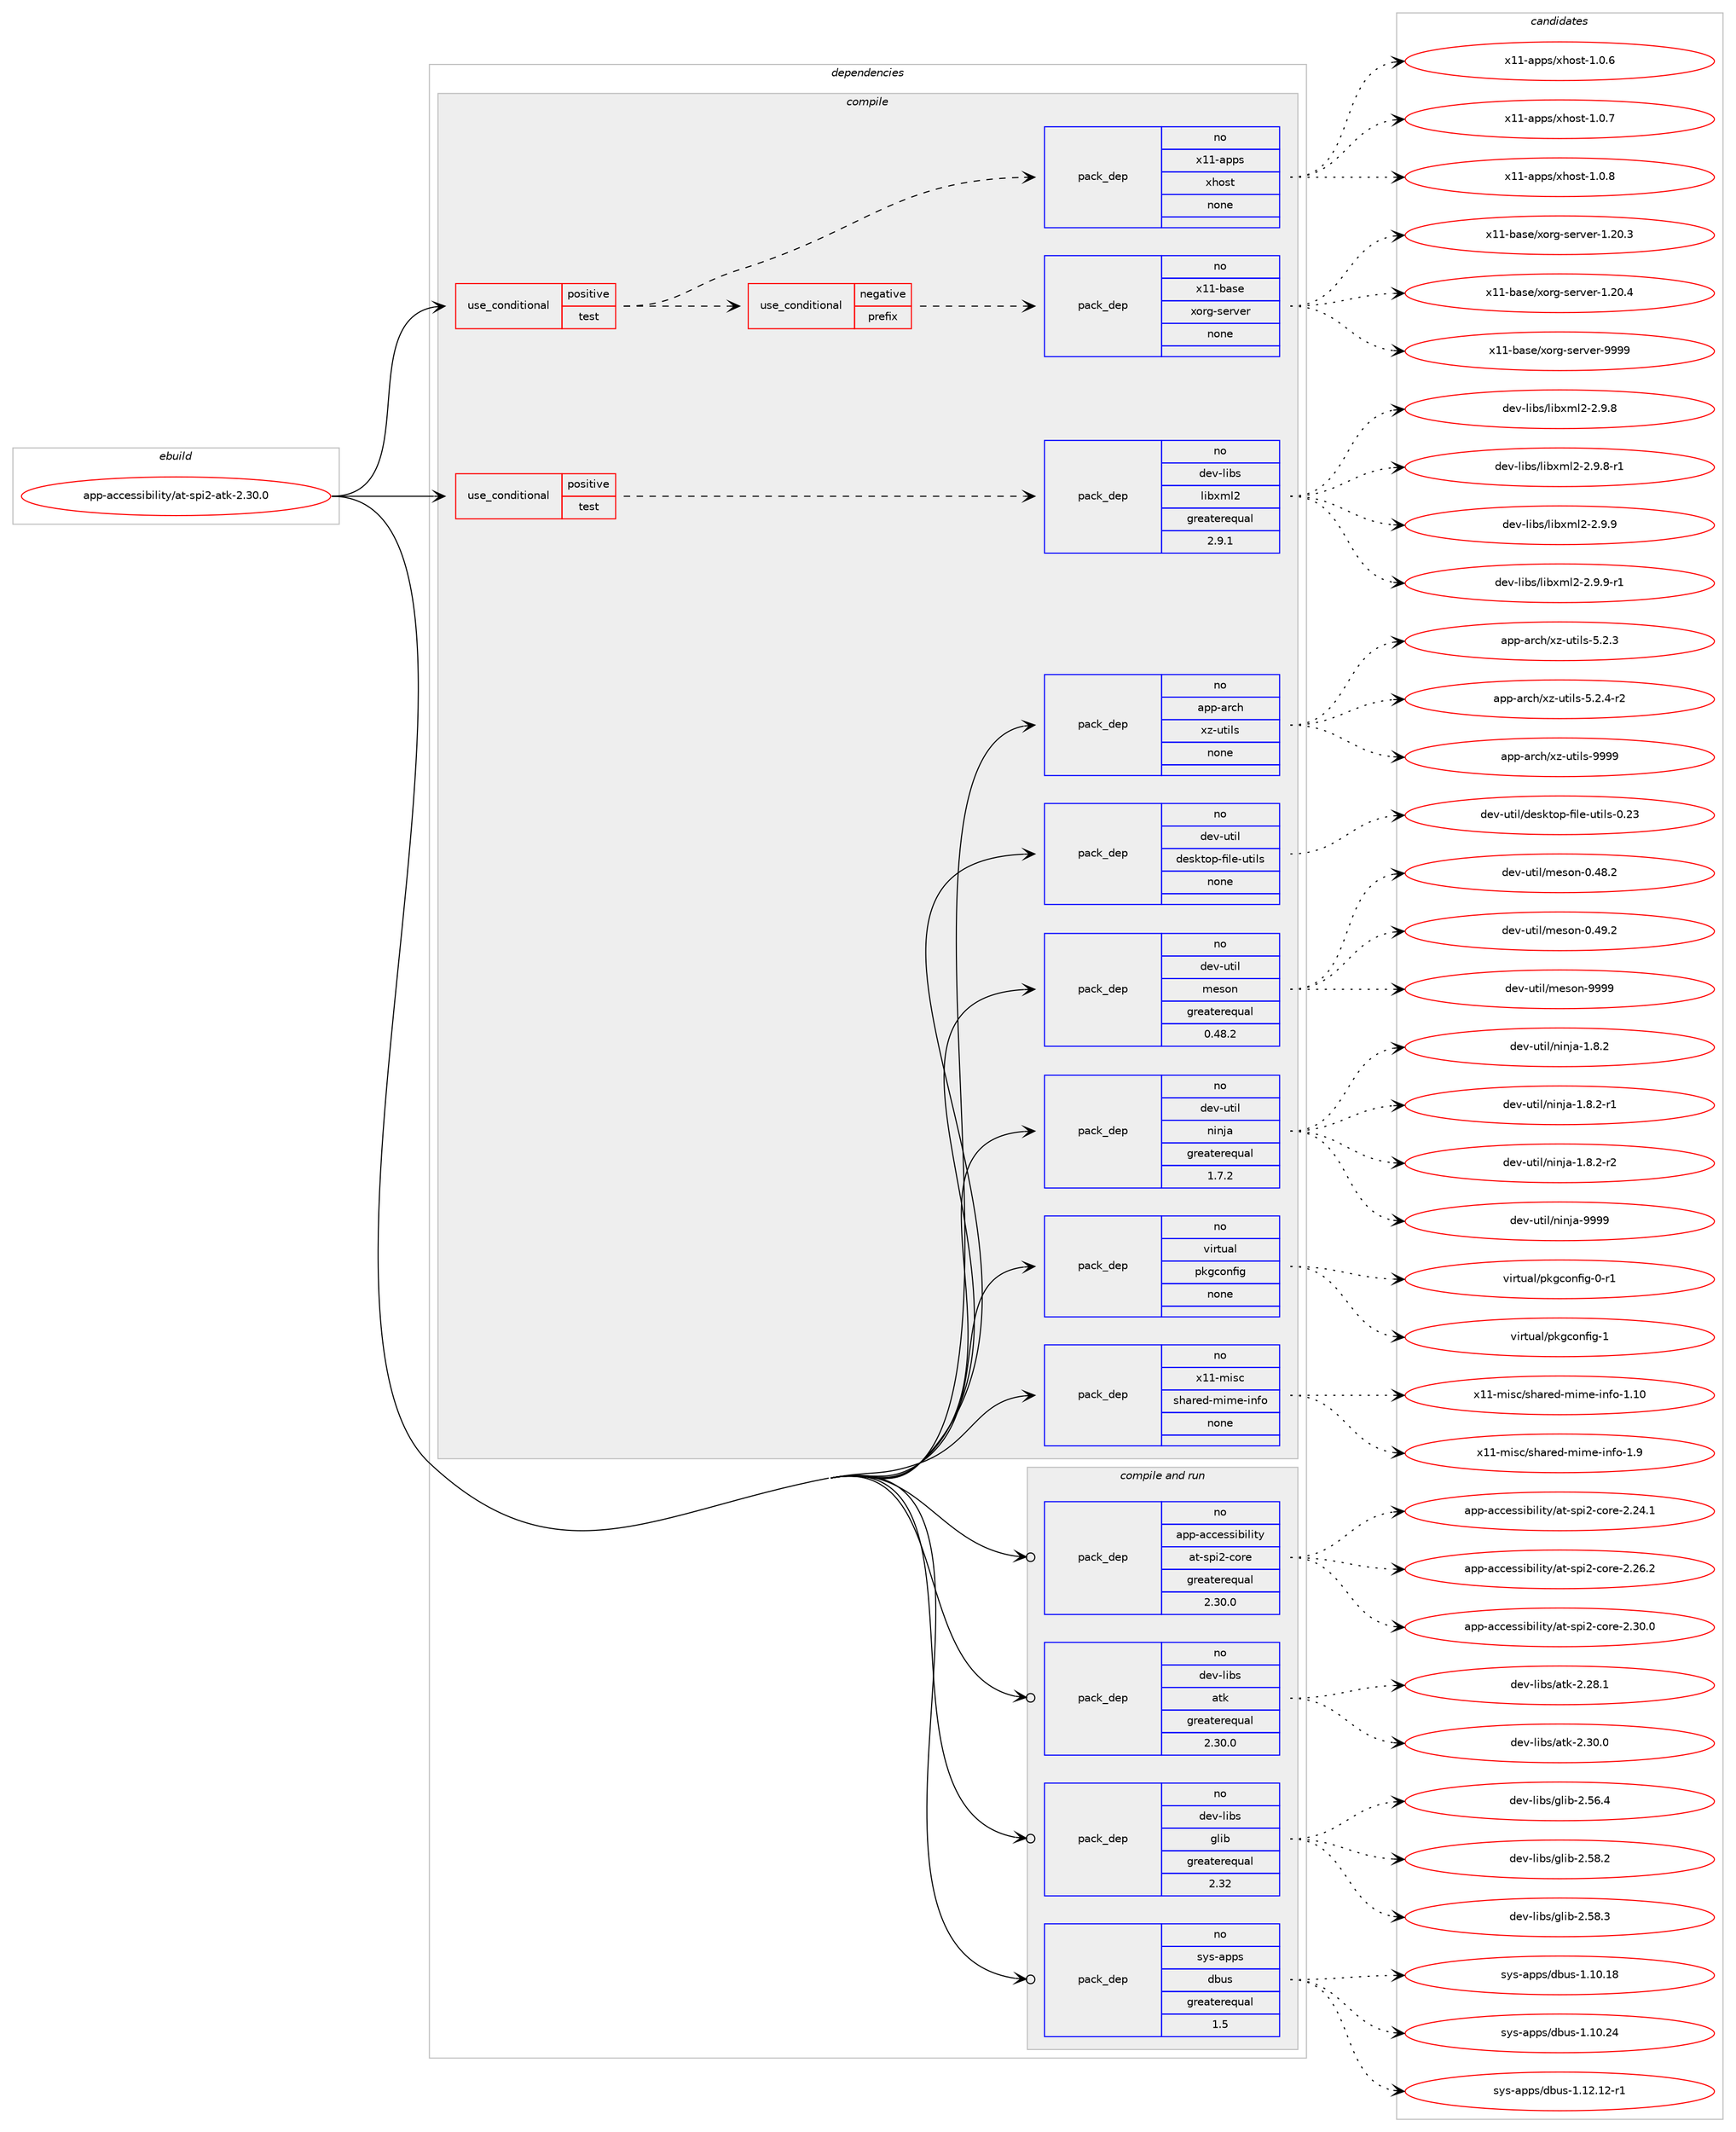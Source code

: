 digraph prolog {

# *************
# Graph options
# *************

newrank=true;
concentrate=true;
compound=true;
graph [rankdir=LR,fontname=Helvetica,fontsize=10,ranksep=1.5];#, ranksep=2.5, nodesep=0.2];
edge  [arrowhead=vee];
node  [fontname=Helvetica,fontsize=10];

# **********
# The ebuild
# **********

subgraph cluster_leftcol {
color=gray;
rank=same;
label=<<i>ebuild</i>>;
id [label="app-accessibility/at-spi2-atk-2.30.0", color=red, width=4, href="../app-accessibility/at-spi2-atk-2.30.0.svg"];
}

# ****************
# The dependencies
# ****************

subgraph cluster_midcol {
color=gray;
label=<<i>dependencies</i>>;
subgraph cluster_compile {
fillcolor="#eeeeee";
style=filled;
label=<<i>compile</i>>;
subgraph cond344448 {
dependency1262954 [label=<<TABLE BORDER="0" CELLBORDER="1" CELLSPACING="0" CELLPADDING="4"><TR><TD ROWSPAN="3" CELLPADDING="10">use_conditional</TD></TR><TR><TD>positive</TD></TR><TR><TD>test</TD></TR></TABLE>>, shape=none, color=red];
subgraph cond344449 {
dependency1262955 [label=<<TABLE BORDER="0" CELLBORDER="1" CELLSPACING="0" CELLPADDING="4"><TR><TD ROWSPAN="3" CELLPADDING="10">use_conditional</TD></TR><TR><TD>negative</TD></TR><TR><TD>prefix</TD></TR></TABLE>>, shape=none, color=red];
subgraph pack898950 {
dependency1262956 [label=<<TABLE BORDER="0" CELLBORDER="1" CELLSPACING="0" CELLPADDING="4" WIDTH="220"><TR><TD ROWSPAN="6" CELLPADDING="30">pack_dep</TD></TR><TR><TD WIDTH="110">no</TD></TR><TR><TD>x11-base</TD></TR><TR><TD>xorg-server</TD></TR><TR><TD>none</TD></TR><TR><TD></TD></TR></TABLE>>, shape=none, color=blue];
}
dependency1262955:e -> dependency1262956:w [weight=20,style="dashed",arrowhead="vee"];
}
dependency1262954:e -> dependency1262955:w [weight=20,style="dashed",arrowhead="vee"];
subgraph pack898951 {
dependency1262957 [label=<<TABLE BORDER="0" CELLBORDER="1" CELLSPACING="0" CELLPADDING="4" WIDTH="220"><TR><TD ROWSPAN="6" CELLPADDING="30">pack_dep</TD></TR><TR><TD WIDTH="110">no</TD></TR><TR><TD>x11-apps</TD></TR><TR><TD>xhost</TD></TR><TR><TD>none</TD></TR><TR><TD></TD></TR></TABLE>>, shape=none, color=blue];
}
dependency1262954:e -> dependency1262957:w [weight=20,style="dashed",arrowhead="vee"];
}
id:e -> dependency1262954:w [weight=20,style="solid",arrowhead="vee"];
subgraph cond344450 {
dependency1262958 [label=<<TABLE BORDER="0" CELLBORDER="1" CELLSPACING="0" CELLPADDING="4"><TR><TD ROWSPAN="3" CELLPADDING="10">use_conditional</TD></TR><TR><TD>positive</TD></TR><TR><TD>test</TD></TR></TABLE>>, shape=none, color=red];
subgraph pack898952 {
dependency1262959 [label=<<TABLE BORDER="0" CELLBORDER="1" CELLSPACING="0" CELLPADDING="4" WIDTH="220"><TR><TD ROWSPAN="6" CELLPADDING="30">pack_dep</TD></TR><TR><TD WIDTH="110">no</TD></TR><TR><TD>dev-libs</TD></TR><TR><TD>libxml2</TD></TR><TR><TD>greaterequal</TD></TR><TR><TD>2.9.1</TD></TR></TABLE>>, shape=none, color=blue];
}
dependency1262958:e -> dependency1262959:w [weight=20,style="dashed",arrowhead="vee"];
}
id:e -> dependency1262958:w [weight=20,style="solid",arrowhead="vee"];
subgraph pack898953 {
dependency1262960 [label=<<TABLE BORDER="0" CELLBORDER="1" CELLSPACING="0" CELLPADDING="4" WIDTH="220"><TR><TD ROWSPAN="6" CELLPADDING="30">pack_dep</TD></TR><TR><TD WIDTH="110">no</TD></TR><TR><TD>app-arch</TD></TR><TR><TD>xz-utils</TD></TR><TR><TD>none</TD></TR><TR><TD></TD></TR></TABLE>>, shape=none, color=blue];
}
id:e -> dependency1262960:w [weight=20,style="solid",arrowhead="vee"];
subgraph pack898954 {
dependency1262961 [label=<<TABLE BORDER="0" CELLBORDER="1" CELLSPACING="0" CELLPADDING="4" WIDTH="220"><TR><TD ROWSPAN="6" CELLPADDING="30">pack_dep</TD></TR><TR><TD WIDTH="110">no</TD></TR><TR><TD>dev-util</TD></TR><TR><TD>desktop-file-utils</TD></TR><TR><TD>none</TD></TR><TR><TD></TD></TR></TABLE>>, shape=none, color=blue];
}
id:e -> dependency1262961:w [weight=20,style="solid",arrowhead="vee"];
subgraph pack898955 {
dependency1262962 [label=<<TABLE BORDER="0" CELLBORDER="1" CELLSPACING="0" CELLPADDING="4" WIDTH="220"><TR><TD ROWSPAN="6" CELLPADDING="30">pack_dep</TD></TR><TR><TD WIDTH="110">no</TD></TR><TR><TD>dev-util</TD></TR><TR><TD>meson</TD></TR><TR><TD>greaterequal</TD></TR><TR><TD>0.48.2</TD></TR></TABLE>>, shape=none, color=blue];
}
id:e -> dependency1262962:w [weight=20,style="solid",arrowhead="vee"];
subgraph pack898956 {
dependency1262963 [label=<<TABLE BORDER="0" CELLBORDER="1" CELLSPACING="0" CELLPADDING="4" WIDTH="220"><TR><TD ROWSPAN="6" CELLPADDING="30">pack_dep</TD></TR><TR><TD WIDTH="110">no</TD></TR><TR><TD>dev-util</TD></TR><TR><TD>ninja</TD></TR><TR><TD>greaterequal</TD></TR><TR><TD>1.7.2</TD></TR></TABLE>>, shape=none, color=blue];
}
id:e -> dependency1262963:w [weight=20,style="solid",arrowhead="vee"];
subgraph pack898957 {
dependency1262964 [label=<<TABLE BORDER="0" CELLBORDER="1" CELLSPACING="0" CELLPADDING="4" WIDTH="220"><TR><TD ROWSPAN="6" CELLPADDING="30">pack_dep</TD></TR><TR><TD WIDTH="110">no</TD></TR><TR><TD>virtual</TD></TR><TR><TD>pkgconfig</TD></TR><TR><TD>none</TD></TR><TR><TD></TD></TR></TABLE>>, shape=none, color=blue];
}
id:e -> dependency1262964:w [weight=20,style="solid",arrowhead="vee"];
subgraph pack898958 {
dependency1262965 [label=<<TABLE BORDER="0" CELLBORDER="1" CELLSPACING="0" CELLPADDING="4" WIDTH="220"><TR><TD ROWSPAN="6" CELLPADDING="30">pack_dep</TD></TR><TR><TD WIDTH="110">no</TD></TR><TR><TD>x11-misc</TD></TR><TR><TD>shared-mime-info</TD></TR><TR><TD>none</TD></TR><TR><TD></TD></TR></TABLE>>, shape=none, color=blue];
}
id:e -> dependency1262965:w [weight=20,style="solid",arrowhead="vee"];
}
subgraph cluster_compileandrun {
fillcolor="#eeeeee";
style=filled;
label=<<i>compile and run</i>>;
subgraph pack898959 {
dependency1262966 [label=<<TABLE BORDER="0" CELLBORDER="1" CELLSPACING="0" CELLPADDING="4" WIDTH="220"><TR><TD ROWSPAN="6" CELLPADDING="30">pack_dep</TD></TR><TR><TD WIDTH="110">no</TD></TR><TR><TD>app-accessibility</TD></TR><TR><TD>at-spi2-core</TD></TR><TR><TD>greaterequal</TD></TR><TR><TD>2.30.0</TD></TR></TABLE>>, shape=none, color=blue];
}
id:e -> dependency1262966:w [weight=20,style="solid",arrowhead="odotvee"];
subgraph pack898960 {
dependency1262967 [label=<<TABLE BORDER="0" CELLBORDER="1" CELLSPACING="0" CELLPADDING="4" WIDTH="220"><TR><TD ROWSPAN="6" CELLPADDING="30">pack_dep</TD></TR><TR><TD WIDTH="110">no</TD></TR><TR><TD>dev-libs</TD></TR><TR><TD>atk</TD></TR><TR><TD>greaterequal</TD></TR><TR><TD>2.30.0</TD></TR></TABLE>>, shape=none, color=blue];
}
id:e -> dependency1262967:w [weight=20,style="solid",arrowhead="odotvee"];
subgraph pack898961 {
dependency1262968 [label=<<TABLE BORDER="0" CELLBORDER="1" CELLSPACING="0" CELLPADDING="4" WIDTH="220"><TR><TD ROWSPAN="6" CELLPADDING="30">pack_dep</TD></TR><TR><TD WIDTH="110">no</TD></TR><TR><TD>dev-libs</TD></TR><TR><TD>glib</TD></TR><TR><TD>greaterequal</TD></TR><TR><TD>2.32</TD></TR></TABLE>>, shape=none, color=blue];
}
id:e -> dependency1262968:w [weight=20,style="solid",arrowhead="odotvee"];
subgraph pack898962 {
dependency1262969 [label=<<TABLE BORDER="0" CELLBORDER="1" CELLSPACING="0" CELLPADDING="4" WIDTH="220"><TR><TD ROWSPAN="6" CELLPADDING="30">pack_dep</TD></TR><TR><TD WIDTH="110">no</TD></TR><TR><TD>sys-apps</TD></TR><TR><TD>dbus</TD></TR><TR><TD>greaterequal</TD></TR><TR><TD>1.5</TD></TR></TABLE>>, shape=none, color=blue];
}
id:e -> dependency1262969:w [weight=20,style="solid",arrowhead="odotvee"];
}
subgraph cluster_run {
fillcolor="#eeeeee";
style=filled;
label=<<i>run</i>>;
}
}

# **************
# The candidates
# **************

subgraph cluster_choices {
rank=same;
color=gray;
label=<<i>candidates</i>>;

subgraph choice898950 {
color=black;
nodesep=1;
choice1204949459897115101471201111141034511510111411810111445494650484651 [label="x11-base/xorg-server-1.20.3", color=red, width=4,href="../x11-base/xorg-server-1.20.3.svg"];
choice1204949459897115101471201111141034511510111411810111445494650484652 [label="x11-base/xorg-server-1.20.4", color=red, width=4,href="../x11-base/xorg-server-1.20.4.svg"];
choice120494945989711510147120111114103451151011141181011144557575757 [label="x11-base/xorg-server-9999", color=red, width=4,href="../x11-base/xorg-server-9999.svg"];
dependency1262956:e -> choice1204949459897115101471201111141034511510111411810111445494650484651:w [style=dotted,weight="100"];
dependency1262956:e -> choice1204949459897115101471201111141034511510111411810111445494650484652:w [style=dotted,weight="100"];
dependency1262956:e -> choice120494945989711510147120111114103451151011141181011144557575757:w [style=dotted,weight="100"];
}
subgraph choice898951 {
color=black;
nodesep=1;
choice1204949459711211211547120104111115116454946484654 [label="x11-apps/xhost-1.0.6", color=red, width=4,href="../x11-apps/xhost-1.0.6.svg"];
choice1204949459711211211547120104111115116454946484655 [label="x11-apps/xhost-1.0.7", color=red, width=4,href="../x11-apps/xhost-1.0.7.svg"];
choice1204949459711211211547120104111115116454946484656 [label="x11-apps/xhost-1.0.8", color=red, width=4,href="../x11-apps/xhost-1.0.8.svg"];
dependency1262957:e -> choice1204949459711211211547120104111115116454946484654:w [style=dotted,weight="100"];
dependency1262957:e -> choice1204949459711211211547120104111115116454946484655:w [style=dotted,weight="100"];
dependency1262957:e -> choice1204949459711211211547120104111115116454946484656:w [style=dotted,weight="100"];
}
subgraph choice898952 {
color=black;
nodesep=1;
choice1001011184510810598115471081059812010910850455046574656 [label="dev-libs/libxml2-2.9.8", color=red, width=4,href="../dev-libs/libxml2-2.9.8.svg"];
choice10010111845108105981154710810598120109108504550465746564511449 [label="dev-libs/libxml2-2.9.8-r1", color=red, width=4,href="../dev-libs/libxml2-2.9.8-r1.svg"];
choice1001011184510810598115471081059812010910850455046574657 [label="dev-libs/libxml2-2.9.9", color=red, width=4,href="../dev-libs/libxml2-2.9.9.svg"];
choice10010111845108105981154710810598120109108504550465746574511449 [label="dev-libs/libxml2-2.9.9-r1", color=red, width=4,href="../dev-libs/libxml2-2.9.9-r1.svg"];
dependency1262959:e -> choice1001011184510810598115471081059812010910850455046574656:w [style=dotted,weight="100"];
dependency1262959:e -> choice10010111845108105981154710810598120109108504550465746564511449:w [style=dotted,weight="100"];
dependency1262959:e -> choice1001011184510810598115471081059812010910850455046574657:w [style=dotted,weight="100"];
dependency1262959:e -> choice10010111845108105981154710810598120109108504550465746574511449:w [style=dotted,weight="100"];
}
subgraph choice898953 {
color=black;
nodesep=1;
choice971121124597114991044712012245117116105108115455346504651 [label="app-arch/xz-utils-5.2.3", color=red, width=4,href="../app-arch/xz-utils-5.2.3.svg"];
choice9711211245971149910447120122451171161051081154553465046524511450 [label="app-arch/xz-utils-5.2.4-r2", color=red, width=4,href="../app-arch/xz-utils-5.2.4-r2.svg"];
choice9711211245971149910447120122451171161051081154557575757 [label="app-arch/xz-utils-9999", color=red, width=4,href="../app-arch/xz-utils-9999.svg"];
dependency1262960:e -> choice971121124597114991044712012245117116105108115455346504651:w [style=dotted,weight="100"];
dependency1262960:e -> choice9711211245971149910447120122451171161051081154553465046524511450:w [style=dotted,weight="100"];
dependency1262960:e -> choice9711211245971149910447120122451171161051081154557575757:w [style=dotted,weight="100"];
}
subgraph choice898954 {
color=black;
nodesep=1;
choice100101118451171161051084710010111510711611111245102105108101451171161051081154548465051 [label="dev-util/desktop-file-utils-0.23", color=red, width=4,href="../dev-util/desktop-file-utils-0.23.svg"];
dependency1262961:e -> choice100101118451171161051084710010111510711611111245102105108101451171161051081154548465051:w [style=dotted,weight="100"];
}
subgraph choice898955 {
color=black;
nodesep=1;
choice100101118451171161051084710910111511111045484652564650 [label="dev-util/meson-0.48.2", color=red, width=4,href="../dev-util/meson-0.48.2.svg"];
choice100101118451171161051084710910111511111045484652574650 [label="dev-util/meson-0.49.2", color=red, width=4,href="../dev-util/meson-0.49.2.svg"];
choice10010111845117116105108471091011151111104557575757 [label="dev-util/meson-9999", color=red, width=4,href="../dev-util/meson-9999.svg"];
dependency1262962:e -> choice100101118451171161051084710910111511111045484652564650:w [style=dotted,weight="100"];
dependency1262962:e -> choice100101118451171161051084710910111511111045484652574650:w [style=dotted,weight="100"];
dependency1262962:e -> choice10010111845117116105108471091011151111104557575757:w [style=dotted,weight="100"];
}
subgraph choice898956 {
color=black;
nodesep=1;
choice100101118451171161051084711010511010697454946564650 [label="dev-util/ninja-1.8.2", color=red, width=4,href="../dev-util/ninja-1.8.2.svg"];
choice1001011184511711610510847110105110106974549465646504511449 [label="dev-util/ninja-1.8.2-r1", color=red, width=4,href="../dev-util/ninja-1.8.2-r1.svg"];
choice1001011184511711610510847110105110106974549465646504511450 [label="dev-util/ninja-1.8.2-r2", color=red, width=4,href="../dev-util/ninja-1.8.2-r2.svg"];
choice1001011184511711610510847110105110106974557575757 [label="dev-util/ninja-9999", color=red, width=4,href="../dev-util/ninja-9999.svg"];
dependency1262963:e -> choice100101118451171161051084711010511010697454946564650:w [style=dotted,weight="100"];
dependency1262963:e -> choice1001011184511711610510847110105110106974549465646504511449:w [style=dotted,weight="100"];
dependency1262963:e -> choice1001011184511711610510847110105110106974549465646504511450:w [style=dotted,weight="100"];
dependency1262963:e -> choice1001011184511711610510847110105110106974557575757:w [style=dotted,weight="100"];
}
subgraph choice898957 {
color=black;
nodesep=1;
choice11810511411611797108471121071039911111010210510345484511449 [label="virtual/pkgconfig-0-r1", color=red, width=4,href="../virtual/pkgconfig-0-r1.svg"];
choice1181051141161179710847112107103991111101021051034549 [label="virtual/pkgconfig-1", color=red, width=4,href="../virtual/pkgconfig-1.svg"];
dependency1262964:e -> choice11810511411611797108471121071039911111010210510345484511449:w [style=dotted,weight="100"];
dependency1262964:e -> choice1181051141161179710847112107103991111101021051034549:w [style=dotted,weight="100"];
}
subgraph choice898958 {
color=black;
nodesep=1;
choice12049494510910511599471151049711410110045109105109101451051101021114549464948 [label="x11-misc/shared-mime-info-1.10", color=red, width=4,href="../x11-misc/shared-mime-info-1.10.svg"];
choice120494945109105115994711510497114101100451091051091014510511010211145494657 [label="x11-misc/shared-mime-info-1.9", color=red, width=4,href="../x11-misc/shared-mime-info-1.9.svg"];
dependency1262965:e -> choice12049494510910511599471151049711410110045109105109101451051101021114549464948:w [style=dotted,weight="100"];
dependency1262965:e -> choice120494945109105115994711510497114101100451091051091014510511010211145494657:w [style=dotted,weight="100"];
}
subgraph choice898959 {
color=black;
nodesep=1;
choice97112112459799991011151151059810510810511612147971164511511210550459911111410145504650524649 [label="app-accessibility/at-spi2-core-2.24.1", color=red, width=4,href="../app-accessibility/at-spi2-core-2.24.1.svg"];
choice97112112459799991011151151059810510810511612147971164511511210550459911111410145504650544650 [label="app-accessibility/at-spi2-core-2.26.2", color=red, width=4,href="../app-accessibility/at-spi2-core-2.26.2.svg"];
choice97112112459799991011151151059810510810511612147971164511511210550459911111410145504651484648 [label="app-accessibility/at-spi2-core-2.30.0", color=red, width=4,href="../app-accessibility/at-spi2-core-2.30.0.svg"];
dependency1262966:e -> choice97112112459799991011151151059810510810511612147971164511511210550459911111410145504650524649:w [style=dotted,weight="100"];
dependency1262966:e -> choice97112112459799991011151151059810510810511612147971164511511210550459911111410145504650544650:w [style=dotted,weight="100"];
dependency1262966:e -> choice97112112459799991011151151059810510810511612147971164511511210550459911111410145504651484648:w [style=dotted,weight="100"];
}
subgraph choice898960 {
color=black;
nodesep=1;
choice1001011184510810598115479711610745504650564649 [label="dev-libs/atk-2.28.1", color=red, width=4,href="../dev-libs/atk-2.28.1.svg"];
choice1001011184510810598115479711610745504651484648 [label="dev-libs/atk-2.30.0", color=red, width=4,href="../dev-libs/atk-2.30.0.svg"];
dependency1262967:e -> choice1001011184510810598115479711610745504650564649:w [style=dotted,weight="100"];
dependency1262967:e -> choice1001011184510810598115479711610745504651484648:w [style=dotted,weight="100"];
}
subgraph choice898961 {
color=black;
nodesep=1;
choice1001011184510810598115471031081059845504653544652 [label="dev-libs/glib-2.56.4", color=red, width=4,href="../dev-libs/glib-2.56.4.svg"];
choice1001011184510810598115471031081059845504653564650 [label="dev-libs/glib-2.58.2", color=red, width=4,href="../dev-libs/glib-2.58.2.svg"];
choice1001011184510810598115471031081059845504653564651 [label="dev-libs/glib-2.58.3", color=red, width=4,href="../dev-libs/glib-2.58.3.svg"];
dependency1262968:e -> choice1001011184510810598115471031081059845504653544652:w [style=dotted,weight="100"];
dependency1262968:e -> choice1001011184510810598115471031081059845504653564650:w [style=dotted,weight="100"];
dependency1262968:e -> choice1001011184510810598115471031081059845504653564651:w [style=dotted,weight="100"];
}
subgraph choice898962 {
color=black;
nodesep=1;
choice115121115459711211211547100981171154549464948464956 [label="sys-apps/dbus-1.10.18", color=red, width=4,href="../sys-apps/dbus-1.10.18.svg"];
choice115121115459711211211547100981171154549464948465052 [label="sys-apps/dbus-1.10.24", color=red, width=4,href="../sys-apps/dbus-1.10.24.svg"];
choice1151211154597112112115471009811711545494649504649504511449 [label="sys-apps/dbus-1.12.12-r1", color=red, width=4,href="../sys-apps/dbus-1.12.12-r1.svg"];
dependency1262969:e -> choice115121115459711211211547100981171154549464948464956:w [style=dotted,weight="100"];
dependency1262969:e -> choice115121115459711211211547100981171154549464948465052:w [style=dotted,weight="100"];
dependency1262969:e -> choice1151211154597112112115471009811711545494649504649504511449:w [style=dotted,weight="100"];
}
}

}
